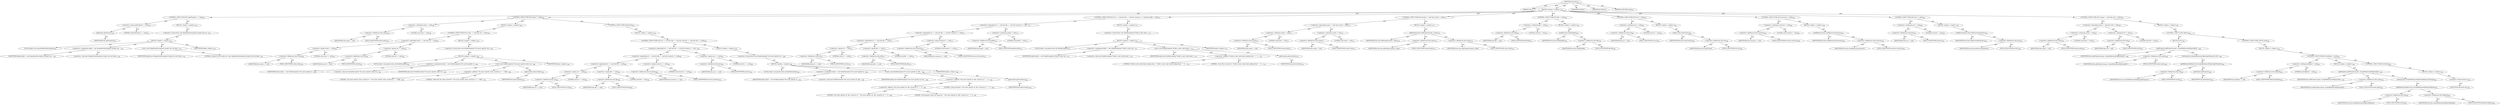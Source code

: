 digraph "execute" {  
"111669149722" [label = <(METHOD,execute)<SUB>353</SUB>> ]
"115964117005" [label = <(PARAM,this)<SUB>353</SUB>> ]
"25769803806" [label = <(BLOCK,&lt;empty&gt;,&lt;empty&gt;)<SUB>353</SUB>> ]
"47244640260" [label = <(CONTROL_STRUCTURE,IF,if (getProject() == null))<SUB>354</SUB>> ]
"30064771134" [label = <(&lt;operator&gt;.equals,getProject() == null)<SUB>354</SUB>> ]
"30064771135" [label = <(getProject,getProject())<SUB>354</SUB>> ]
"68719476755" [label = <(IDENTIFIER,this,getProject())<SUB>354</SUB>> ]
"90194313226" [label = <(LITERAL,null,getProject() == null)<SUB>354</SUB>> ]
"25769803807" [label = <(BLOCK,&lt;empty&gt;,&lt;empty&gt;)<SUB>354</SUB>> ]
"30064771136" [label = <(&lt;operator&gt;.throw,throw new IllegalStateException(&quot;project has no...)<SUB>355</SUB>> ]
"25769803808" [label = <(BLOCK,&lt;empty&gt;,&lt;empty&gt;)<SUB>355</SUB>> ]
"94489280512" [label = <(LOCAL,$obj0: java.lang.IllegalStateException)<SUB>355</SUB>> ]
"30064771137" [label = <(&lt;operator&gt;.assignment,$obj0 = new IllegalStateException(&quot;project has ...)<SUB>355</SUB>> ]
"68719476826" [label = <(IDENTIFIER,$obj0,$obj0 = new IllegalStateException(&quot;project has ...)<SUB>355</SUB>> ]
"30064771138" [label = <(&lt;operator&gt;.alloc,new IllegalStateException(&quot;project has not been...)<SUB>355</SUB>> ]
"30064771139" [label = <(&lt;init&gt;,new IllegalStateException(&quot;project has not been...)<SUB>355</SUB>> ]
"68719476827" [label = <(IDENTIFIER,$obj0,new IllegalStateException(&quot;project has not been...)<SUB>355</SUB>> ]
"90194313227" [label = <(LITERAL,&quot;project has not been set&quot;,new IllegalStateException(&quot;project has not been...)<SUB>355</SUB>> ]
"68719476828" [label = <(IDENTIFIER,$obj0,&lt;empty&gt;)<SUB>355</SUB>> ]
"47244640261" [label = <(CONTROL_STRUCTURE,IF,if (name != null))<SUB>358</SUB>> ]
"30064771140" [label = <(&lt;operator&gt;.notEquals,name != null)<SUB>358</SUB>> ]
"30064771141" [label = <(&lt;operator&gt;.fieldAccess,this.name)<SUB>358</SUB>> ]
"68719476829" [label = <(IDENTIFIER,this,name != null)> ]
"55834574878" [label = <(FIELD_IDENTIFIER,name,name)<SUB>358</SUB>> ]
"90194313228" [label = <(LITERAL,null,name != null)<SUB>358</SUB>> ]
"25769803809" [label = <(BLOCK,&lt;empty&gt;,&lt;empty&gt;)<SUB>358</SUB>> ]
"47244640262" [label = <(CONTROL_STRUCTURE,IF,if (value == null &amp;&amp; ref == null))<SUB>359</SUB>> ]
"30064771142" [label = <(&lt;operator&gt;.logicalAnd,value == null &amp;&amp; ref == null)<SUB>359</SUB>> ]
"30064771143" [label = <(&lt;operator&gt;.equals,value == null)<SUB>359</SUB>> ]
"30064771144" [label = <(&lt;operator&gt;.fieldAccess,this.value)<SUB>359</SUB>> ]
"68719476830" [label = <(IDENTIFIER,this,value == null)> ]
"55834574879" [label = <(FIELD_IDENTIFIER,value,value)<SUB>359</SUB>> ]
"90194313229" [label = <(LITERAL,null,value == null)<SUB>359</SUB>> ]
"30064771145" [label = <(&lt;operator&gt;.equals,ref == null)<SUB>359</SUB>> ]
"30064771146" [label = <(&lt;operator&gt;.fieldAccess,this.ref)<SUB>359</SUB>> ]
"68719476831" [label = <(IDENTIFIER,this,ref == null)> ]
"55834574880" [label = <(FIELD_IDENTIFIER,ref,ref)<SUB>359</SUB>> ]
"90194313230" [label = <(LITERAL,null,ref == null)<SUB>359</SUB>> ]
"25769803810" [label = <(BLOCK,&lt;empty&gt;,&lt;empty&gt;)<SUB>359</SUB>> ]
"30064771147" [label = <(&lt;operator&gt;.throw,throw new BuildException(&quot;You must specify valu...)<SUB>360</SUB>> ]
"25769803811" [label = <(BLOCK,&lt;empty&gt;,&lt;empty&gt;)<SUB>360</SUB>> ]
"94489280513" [label = <(LOCAL,$obj1: org.apache.tools.ant.BuildException)<SUB>360</SUB>> ]
"30064771148" [label = <(&lt;operator&gt;.assignment,$obj1 = new BuildException(&quot;You must specify va...)<SUB>360</SUB>> ]
"68719476832" [label = <(IDENTIFIER,$obj1,$obj1 = new BuildException(&quot;You must specify va...)<SUB>360</SUB>> ]
"30064771149" [label = <(&lt;operator&gt;.alloc,new BuildException(&quot;You must specify value, loc...)<SUB>360</SUB>> ]
"30064771150" [label = <(&lt;init&gt;,new BuildException(&quot;You must specify value, loc...)<SUB>360</SUB>> ]
"68719476833" [label = <(IDENTIFIER,$obj1,new BuildException(&quot;You must specify value, loc...)<SUB>360</SUB>> ]
"30064771151" [label = <(&lt;operator&gt;.addition,&quot;You must specify value, location or &quot; + &quot;refid...)<SUB>360</SUB>> ]
"90194313231" [label = <(LITERAL,&quot;You must specify value, location or &quot;,&quot;You must specify value, location or &quot; + &quot;refid...)<SUB>360</SUB>> ]
"90194313232" [label = <(LITERAL,&quot;refid with the name attribute&quot;,&quot;You must specify value, location or &quot; + &quot;refid...)<SUB>361</SUB>> ]
"30064771152" [label = <(getLocation,getLocation())<SUB>362</SUB>> ]
"68719476756" [label = <(IDENTIFIER,this,getLocation())<SUB>362</SUB>> ]
"68719476834" [label = <(IDENTIFIER,$obj1,&lt;empty&gt;)<SUB>360</SUB>> ]
"47244640263" [label = <(CONTROL_STRUCTURE,ELSE,else)<SUB>364</SUB>> ]
"25769803812" [label = <(BLOCK,&lt;empty&gt;,&lt;empty&gt;)<SUB>364</SUB>> ]
"47244640264" [label = <(CONTROL_STRUCTURE,IF,if (url == null &amp;&amp; file == null &amp;&amp; resource == null &amp;&amp; env == null))<SUB>365</SUB>> ]
"30064771153" [label = <(&lt;operator&gt;.logicalAnd,url == null &amp;&amp; file == null &amp;&amp; resource == null...)<SUB>365</SUB>> ]
"30064771154" [label = <(&lt;operator&gt;.logicalAnd,url == null &amp;&amp; file == null &amp;&amp; resource == null)<SUB>365</SUB>> ]
"30064771155" [label = <(&lt;operator&gt;.logicalAnd,url == null &amp;&amp; file == null)<SUB>365</SUB>> ]
"30064771156" [label = <(&lt;operator&gt;.equals,url == null)<SUB>365</SUB>> ]
"30064771157" [label = <(&lt;operator&gt;.fieldAccess,this.url)<SUB>365</SUB>> ]
"68719476835" [label = <(IDENTIFIER,this,url == null)> ]
"55834574881" [label = <(FIELD_IDENTIFIER,url,url)<SUB>365</SUB>> ]
"90194313233" [label = <(LITERAL,null,url == null)<SUB>365</SUB>> ]
"30064771158" [label = <(&lt;operator&gt;.equals,file == null)<SUB>365</SUB>> ]
"30064771159" [label = <(&lt;operator&gt;.fieldAccess,this.file)<SUB>365</SUB>> ]
"68719476836" [label = <(IDENTIFIER,this,file == null)> ]
"55834574882" [label = <(FIELD_IDENTIFIER,file,file)<SUB>365</SUB>> ]
"90194313234" [label = <(LITERAL,null,file == null)<SUB>365</SUB>> ]
"30064771160" [label = <(&lt;operator&gt;.equals,resource == null)<SUB>365</SUB>> ]
"30064771161" [label = <(&lt;operator&gt;.fieldAccess,this.resource)<SUB>365</SUB>> ]
"68719476837" [label = <(IDENTIFIER,this,resource == null)> ]
"55834574883" [label = <(FIELD_IDENTIFIER,resource,resource)<SUB>365</SUB>> ]
"90194313235" [label = <(LITERAL,null,resource == null)<SUB>365</SUB>> ]
"30064771162" [label = <(&lt;operator&gt;.equals,env == null)<SUB>365</SUB>> ]
"30064771163" [label = <(&lt;operator&gt;.fieldAccess,this.env)<SUB>365</SUB>> ]
"68719476838" [label = <(IDENTIFIER,this,env == null)> ]
"55834574884" [label = <(FIELD_IDENTIFIER,env,env)<SUB>365</SUB>> ]
"90194313236" [label = <(LITERAL,null,env == null)<SUB>365</SUB>> ]
"25769803813" [label = <(BLOCK,&lt;empty&gt;,&lt;empty&gt;)<SUB>365</SUB>> ]
"30064771164" [label = <(&lt;operator&gt;.throw,throw new BuildException(&quot;You must specify url,...)<SUB>366</SUB>> ]
"25769803814" [label = <(BLOCK,&lt;empty&gt;,&lt;empty&gt;)<SUB>366</SUB>> ]
"94489280514" [label = <(LOCAL,$obj2: org.apache.tools.ant.BuildException)<SUB>366</SUB>> ]
"30064771165" [label = <(&lt;operator&gt;.assignment,$obj2 = new BuildException(&quot;You must specify ur...)<SUB>366</SUB>> ]
"68719476839" [label = <(IDENTIFIER,$obj2,$obj2 = new BuildException(&quot;You must specify ur...)<SUB>366</SUB>> ]
"30064771166" [label = <(&lt;operator&gt;.alloc,new BuildException(&quot;You must specify url, file,...)<SUB>366</SUB>> ]
"30064771167" [label = <(&lt;init&gt;,new BuildException(&quot;You must specify url, file,...)<SUB>366</SUB>> ]
"68719476840" [label = <(IDENTIFIER,$obj2,new BuildException(&quot;You must specify url, file,...)<SUB>366</SUB>> ]
"30064771168" [label = <(&lt;operator&gt;.addition,&quot;You must specify url, file, resource or &quot; + &quot;e...)<SUB>366</SUB>> ]
"30064771169" [label = <(&lt;operator&gt;.addition,&quot;You must specify url, file, resource or &quot; + &quot;e...)<SUB>366</SUB>> ]
"90194313237" [label = <(LITERAL,&quot;You must specify url, file, resource or &quot;,&quot;You must specify url, file, resource or &quot; + &quot;e...)<SUB>366</SUB>> ]
"90194313238" [label = <(LITERAL,&quot;environment when not using the &quot;,&quot;You must specify url, file, resource or &quot; + &quot;e...)<SUB>367</SUB>> ]
"90194313239" [label = <(LITERAL,&quot;name attribute&quot;,&quot;You must specify url, file, resource or &quot; + &quot;e...)<SUB>368</SUB>> ]
"30064771170" [label = <(getLocation,getLocation())<SUB>368</SUB>> ]
"68719476757" [label = <(IDENTIFIER,this,getLocation())<SUB>368</SUB>> ]
"68719476841" [label = <(IDENTIFIER,$obj2,&lt;empty&gt;)<SUB>366</SUB>> ]
"47244640265" [label = <(CONTROL_STRUCTURE,IF,if (url == null &amp;&amp; file == null &amp;&amp; resource == null &amp;&amp; prefix != null))<SUB>372</SUB>> ]
"30064771171" [label = <(&lt;operator&gt;.logicalAnd,url == null &amp;&amp; file == null &amp;&amp; resource == null...)<SUB>372</SUB>> ]
"30064771172" [label = <(&lt;operator&gt;.logicalAnd,url == null &amp;&amp; file == null &amp;&amp; resource == null)<SUB>372</SUB>> ]
"30064771173" [label = <(&lt;operator&gt;.logicalAnd,url == null &amp;&amp; file == null)<SUB>372</SUB>> ]
"30064771174" [label = <(&lt;operator&gt;.equals,url == null)<SUB>372</SUB>> ]
"30064771175" [label = <(&lt;operator&gt;.fieldAccess,this.url)<SUB>372</SUB>> ]
"68719476842" [label = <(IDENTIFIER,this,url == null)> ]
"55834574885" [label = <(FIELD_IDENTIFIER,url,url)<SUB>372</SUB>> ]
"90194313240" [label = <(LITERAL,null,url == null)<SUB>372</SUB>> ]
"30064771176" [label = <(&lt;operator&gt;.equals,file == null)<SUB>372</SUB>> ]
"30064771177" [label = <(&lt;operator&gt;.fieldAccess,this.file)<SUB>372</SUB>> ]
"68719476843" [label = <(IDENTIFIER,this,file == null)> ]
"55834574886" [label = <(FIELD_IDENTIFIER,file,file)<SUB>372</SUB>> ]
"90194313241" [label = <(LITERAL,null,file == null)<SUB>372</SUB>> ]
"30064771178" [label = <(&lt;operator&gt;.equals,resource == null)<SUB>372</SUB>> ]
"30064771179" [label = <(&lt;operator&gt;.fieldAccess,this.resource)<SUB>372</SUB>> ]
"68719476844" [label = <(IDENTIFIER,this,resource == null)> ]
"55834574887" [label = <(FIELD_IDENTIFIER,resource,resource)<SUB>372</SUB>> ]
"90194313242" [label = <(LITERAL,null,resource == null)<SUB>372</SUB>> ]
"30064771180" [label = <(&lt;operator&gt;.notEquals,prefix != null)<SUB>372</SUB>> ]
"30064771181" [label = <(&lt;operator&gt;.fieldAccess,this.prefix)<SUB>372</SUB>> ]
"68719476845" [label = <(IDENTIFIER,this,prefix != null)> ]
"55834574888" [label = <(FIELD_IDENTIFIER,prefix,prefix)<SUB>372</SUB>> ]
"90194313243" [label = <(LITERAL,null,prefix != null)<SUB>372</SUB>> ]
"25769803815" [label = <(BLOCK,&lt;empty&gt;,&lt;empty&gt;)<SUB>372</SUB>> ]
"30064771182" [label = <(&lt;operator&gt;.throw,throw new BuildException(&quot;Prefix is only valid ...)<SUB>373</SUB>> ]
"25769803816" [label = <(BLOCK,&lt;empty&gt;,&lt;empty&gt;)<SUB>373</SUB>> ]
"94489280515" [label = <(LOCAL,$obj3: org.apache.tools.ant.BuildException)<SUB>373</SUB>> ]
"30064771183" [label = <(&lt;operator&gt;.assignment,$obj3 = new BuildException(&quot;Prefix is only vali...)<SUB>373</SUB>> ]
"68719476846" [label = <(IDENTIFIER,$obj3,$obj3 = new BuildException(&quot;Prefix is only vali...)<SUB>373</SUB>> ]
"30064771184" [label = <(&lt;operator&gt;.alloc,new BuildException(&quot;Prefix is only valid when l...)<SUB>373</SUB>> ]
"30064771185" [label = <(&lt;init&gt;,new BuildException(&quot;Prefix is only valid when l...)<SUB>373</SUB>> ]
"68719476847" [label = <(IDENTIFIER,$obj3,new BuildException(&quot;Prefix is only valid when l...)<SUB>373</SUB>> ]
"30064771186" [label = <(&lt;operator&gt;.addition,&quot;Prefix is only valid when loading from &quot; + &quot;a ...)<SUB>373</SUB>> ]
"90194313244" [label = <(LITERAL,&quot;Prefix is only valid when loading from &quot;,&quot;Prefix is only valid when loading from &quot; + &quot;a ...)<SUB>373</SUB>> ]
"90194313245" [label = <(LITERAL,&quot;a url, file or resource&quot;,&quot;Prefix is only valid when loading from &quot; + &quot;a ...)<SUB>374</SUB>> ]
"30064771187" [label = <(getLocation,getLocation())<SUB>374</SUB>> ]
"68719476758" [label = <(IDENTIFIER,this,getLocation())<SUB>374</SUB>> ]
"68719476848" [label = <(IDENTIFIER,$obj3,&lt;empty&gt;)<SUB>373</SUB>> ]
"47244640266" [label = <(CONTROL_STRUCTURE,IF,if ((name != null) &amp;&amp; (value != null)))<SUB>377</SUB>> ]
"30064771188" [label = <(&lt;operator&gt;.logicalAnd,(name != null) &amp;&amp; (value != null))<SUB>377</SUB>> ]
"30064771189" [label = <(&lt;operator&gt;.notEquals,name != null)<SUB>377</SUB>> ]
"30064771190" [label = <(&lt;operator&gt;.fieldAccess,this.name)<SUB>377</SUB>> ]
"68719476849" [label = <(IDENTIFIER,this,name != null)> ]
"55834574889" [label = <(FIELD_IDENTIFIER,name,name)<SUB>377</SUB>> ]
"90194313246" [label = <(LITERAL,null,name != null)<SUB>377</SUB>> ]
"30064771191" [label = <(&lt;operator&gt;.notEquals,value != null)<SUB>377</SUB>> ]
"30064771192" [label = <(&lt;operator&gt;.fieldAccess,this.value)<SUB>377</SUB>> ]
"68719476850" [label = <(IDENTIFIER,this,value != null)> ]
"55834574890" [label = <(FIELD_IDENTIFIER,value,value)<SUB>377</SUB>> ]
"90194313247" [label = <(LITERAL,null,value != null)<SUB>377</SUB>> ]
"25769803817" [label = <(BLOCK,&lt;empty&gt;,&lt;empty&gt;)<SUB>377</SUB>> ]
"30064771193" [label = <(addProperty,this.addProperty(name, value))<SUB>378</SUB>> ]
"68719476759" [label = <(IDENTIFIER,this,this.addProperty(name, value))<SUB>378</SUB>> ]
"30064771194" [label = <(&lt;operator&gt;.fieldAccess,this.name)<SUB>378</SUB>> ]
"68719476851" [label = <(IDENTIFIER,this,this.addProperty(name, value))> ]
"55834574891" [label = <(FIELD_IDENTIFIER,name,name)<SUB>378</SUB>> ]
"30064771195" [label = <(&lt;operator&gt;.fieldAccess,this.value)<SUB>378</SUB>> ]
"68719476852" [label = <(IDENTIFIER,this,this.addProperty(name, value))> ]
"55834574892" [label = <(FIELD_IDENTIFIER,value,value)<SUB>378</SUB>> ]
"47244640267" [label = <(CONTROL_STRUCTURE,IF,if (file != null))<SUB>381</SUB>> ]
"30064771196" [label = <(&lt;operator&gt;.notEquals,file != null)<SUB>381</SUB>> ]
"30064771197" [label = <(&lt;operator&gt;.fieldAccess,this.file)<SUB>381</SUB>> ]
"68719476853" [label = <(IDENTIFIER,this,file != null)> ]
"55834574893" [label = <(FIELD_IDENTIFIER,file,file)<SUB>381</SUB>> ]
"90194313248" [label = <(LITERAL,null,file != null)<SUB>381</SUB>> ]
"25769803818" [label = <(BLOCK,&lt;empty&gt;,&lt;empty&gt;)<SUB>381</SUB>> ]
"30064771198" [label = <(loadFile,this.loadFile(file))<SUB>382</SUB>> ]
"68719476760" [label = <(IDENTIFIER,this,this.loadFile(file))<SUB>382</SUB>> ]
"30064771199" [label = <(&lt;operator&gt;.fieldAccess,this.file)<SUB>382</SUB>> ]
"68719476854" [label = <(IDENTIFIER,this,this.loadFile(file))> ]
"55834574894" [label = <(FIELD_IDENTIFIER,file,file)<SUB>382</SUB>> ]
"47244640268" [label = <(CONTROL_STRUCTURE,IF,if (url != null))<SUB>385</SUB>> ]
"30064771200" [label = <(&lt;operator&gt;.notEquals,url != null)<SUB>385</SUB>> ]
"30064771201" [label = <(&lt;operator&gt;.fieldAccess,this.url)<SUB>385</SUB>> ]
"68719476855" [label = <(IDENTIFIER,this,url != null)> ]
"55834574895" [label = <(FIELD_IDENTIFIER,url,url)<SUB>385</SUB>> ]
"90194313249" [label = <(LITERAL,null,url != null)<SUB>385</SUB>> ]
"25769803819" [label = <(BLOCK,&lt;empty&gt;,&lt;empty&gt;)<SUB>385</SUB>> ]
"30064771202" [label = <(loadUrl,this.loadUrl(url))<SUB>386</SUB>> ]
"68719476761" [label = <(IDENTIFIER,this,this.loadUrl(url))<SUB>386</SUB>> ]
"30064771203" [label = <(&lt;operator&gt;.fieldAccess,this.url)<SUB>386</SUB>> ]
"68719476856" [label = <(IDENTIFIER,this,this.loadUrl(url))> ]
"55834574896" [label = <(FIELD_IDENTIFIER,url,url)<SUB>386</SUB>> ]
"47244640269" [label = <(CONTROL_STRUCTURE,IF,if (resource != null))<SUB>389</SUB>> ]
"30064771204" [label = <(&lt;operator&gt;.notEquals,resource != null)<SUB>389</SUB>> ]
"30064771205" [label = <(&lt;operator&gt;.fieldAccess,this.resource)<SUB>389</SUB>> ]
"68719476857" [label = <(IDENTIFIER,this,resource != null)> ]
"55834574897" [label = <(FIELD_IDENTIFIER,resource,resource)<SUB>389</SUB>> ]
"90194313250" [label = <(LITERAL,null,resource != null)<SUB>389</SUB>> ]
"25769803820" [label = <(BLOCK,&lt;empty&gt;,&lt;empty&gt;)<SUB>389</SUB>> ]
"30064771206" [label = <(loadResource,this.loadResource(resource))<SUB>390</SUB>> ]
"68719476762" [label = <(IDENTIFIER,this,this.loadResource(resource))<SUB>390</SUB>> ]
"30064771207" [label = <(&lt;operator&gt;.fieldAccess,this.resource)<SUB>390</SUB>> ]
"68719476858" [label = <(IDENTIFIER,this,this.loadResource(resource))> ]
"55834574898" [label = <(FIELD_IDENTIFIER,resource,resource)<SUB>390</SUB>> ]
"47244640270" [label = <(CONTROL_STRUCTURE,IF,if (env != null))<SUB>393</SUB>> ]
"30064771208" [label = <(&lt;operator&gt;.notEquals,env != null)<SUB>393</SUB>> ]
"30064771209" [label = <(&lt;operator&gt;.fieldAccess,this.env)<SUB>393</SUB>> ]
"68719476859" [label = <(IDENTIFIER,this,env != null)> ]
"55834574899" [label = <(FIELD_IDENTIFIER,env,env)<SUB>393</SUB>> ]
"90194313251" [label = <(LITERAL,null,env != null)<SUB>393</SUB>> ]
"25769803821" [label = <(BLOCK,&lt;empty&gt;,&lt;empty&gt;)<SUB>393</SUB>> ]
"30064771210" [label = <(loadEnvironment,this.loadEnvironment(env))<SUB>394</SUB>> ]
"68719476763" [label = <(IDENTIFIER,this,this.loadEnvironment(env))<SUB>394</SUB>> ]
"30064771211" [label = <(&lt;operator&gt;.fieldAccess,this.env)<SUB>394</SUB>> ]
"68719476860" [label = <(IDENTIFIER,this,this.loadEnvironment(env))> ]
"55834574900" [label = <(FIELD_IDENTIFIER,env,env)<SUB>394</SUB>> ]
"47244640271" [label = <(CONTROL_STRUCTURE,IF,if ((name != null) &amp;&amp; (ref != null)))<SUB>397</SUB>> ]
"30064771212" [label = <(&lt;operator&gt;.logicalAnd,(name != null) &amp;&amp; (ref != null))<SUB>397</SUB>> ]
"30064771213" [label = <(&lt;operator&gt;.notEquals,name != null)<SUB>397</SUB>> ]
"30064771214" [label = <(&lt;operator&gt;.fieldAccess,this.name)<SUB>397</SUB>> ]
"68719476861" [label = <(IDENTIFIER,this,name != null)> ]
"55834574901" [label = <(FIELD_IDENTIFIER,name,name)<SUB>397</SUB>> ]
"90194313252" [label = <(LITERAL,null,name != null)<SUB>397</SUB>> ]
"30064771215" [label = <(&lt;operator&gt;.notEquals,ref != null)<SUB>397</SUB>> ]
"30064771216" [label = <(&lt;operator&gt;.fieldAccess,this.ref)<SUB>397</SUB>> ]
"68719476862" [label = <(IDENTIFIER,this,ref != null)> ]
"55834574902" [label = <(FIELD_IDENTIFIER,ref,ref)<SUB>397</SUB>> ]
"90194313253" [label = <(LITERAL,null,ref != null)<SUB>397</SUB>> ]
"25769803822" [label = <(BLOCK,&lt;empty&gt;,&lt;empty&gt;)<SUB>397</SUB>> ]
"47244640272" [label = <(CONTROL_STRUCTURE,TRY,try)<SUB>398</SUB>> ]
"25769803823" [label = <(BLOCK,try,try)<SUB>398</SUB>> ]
"30064771217" [label = <(addProperty,addProperty(name, ref.getReferencedObject(getPr...)<SUB>399</SUB>> ]
"68719476765" [label = <(IDENTIFIER,this,addProperty(name, ref.getReferencedObject(getPr...)<SUB>399</SUB>> ]
"30064771218" [label = <(&lt;operator&gt;.fieldAccess,this.name)<SUB>399</SUB>> ]
"68719476863" [label = <(IDENTIFIER,this,addProperty(name, ref.getReferencedObject(getPr...)> ]
"55834574903" [label = <(FIELD_IDENTIFIER,name,name)<SUB>399</SUB>> ]
"30064771219" [label = <(toString,this.ref.getReferencedObject(getProject()).toSt...)<SUB>400</SUB>> ]
"30064771220" [label = <(getReferencedObject,this.ref.getReferencedObject(getProject()))<SUB>400</SUB>> ]
"30064771221" [label = <(&lt;operator&gt;.fieldAccess,this.ref)<SUB>400</SUB>> ]
"68719476864" [label = <(IDENTIFIER,this,this.ref.getReferencedObject(getProject()))> ]
"55834574904" [label = <(FIELD_IDENTIFIER,ref,ref)<SUB>400</SUB>> ]
"30064771222" [label = <(getProject,getProject())<SUB>400</SUB>> ]
"68719476764" [label = <(IDENTIFIER,this,getProject())<SUB>400</SUB>> ]
"47244640273" [label = <(CONTROL_STRUCTURE,CATCH,catch)<SUB>401</SUB>> ]
"25769803824" [label = <(BLOCK,&lt;empty&gt;,&lt;empty&gt;)<SUB>401</SUB>> ]
"47244640274" [label = <(CONTROL_STRUCTURE,IF,if (fallback != null))<SUB>402</SUB>> ]
"30064771223" [label = <(&lt;operator&gt;.notEquals,fallback != null)<SUB>402</SUB>> ]
"30064771224" [label = <(&lt;operator&gt;.fieldAccess,this.fallback)<SUB>402</SUB>> ]
"68719476865" [label = <(IDENTIFIER,this,fallback != null)> ]
"55834574905" [label = <(FIELD_IDENTIFIER,fallback,fallback)<SUB>402</SUB>> ]
"90194313254" [label = <(LITERAL,null,fallback != null)<SUB>402</SUB>> ]
"25769803825" [label = <(BLOCK,&lt;empty&gt;,&lt;empty&gt;)<SUB>402</SUB>> ]
"30064771225" [label = <(addProperty,addProperty(name, ref.getReferencedObject(fallb...)<SUB>403</SUB>> ]
"68719476766" [label = <(IDENTIFIER,this,addProperty(name, ref.getReferencedObject(fallb...)<SUB>403</SUB>> ]
"30064771226" [label = <(&lt;operator&gt;.fieldAccess,this.name)<SUB>403</SUB>> ]
"68719476866" [label = <(IDENTIFIER,this,addProperty(name, ref.getReferencedObject(fallb...)> ]
"55834574906" [label = <(FIELD_IDENTIFIER,name,name)<SUB>403</SUB>> ]
"30064771227" [label = <(toString,this.ref.getReferencedObject(fallback).toString())<SUB>404</SUB>> ]
"30064771228" [label = <(getReferencedObject,this.ref.getReferencedObject(fallback))<SUB>404</SUB>> ]
"30064771229" [label = <(&lt;operator&gt;.fieldAccess,this.ref)<SUB>404</SUB>> ]
"68719476867" [label = <(IDENTIFIER,this,this.ref.getReferencedObject(fallback))> ]
"55834574907" [label = <(FIELD_IDENTIFIER,ref,ref)<SUB>404</SUB>> ]
"30064771230" [label = <(&lt;operator&gt;.fieldAccess,this.fallback)<SUB>404</SUB>> ]
"68719476868" [label = <(IDENTIFIER,this,this.ref.getReferencedObject(fallback))> ]
"55834574908" [label = <(FIELD_IDENTIFIER,fallback,fallback)<SUB>404</SUB>> ]
"47244640275" [label = <(CONTROL_STRUCTURE,ELSE,else)<SUB>405</SUB>> ]
"25769803826" [label = <(BLOCK,&lt;empty&gt;,&lt;empty&gt;)<SUB>405</SUB>> ]
"30064771231" [label = <(&lt;operator&gt;.throw,throw be;)<SUB>406</SUB>> ]
"68719476869" [label = <(IDENTIFIER,be,throw be;)<SUB>406</SUB>> ]
"133143986239" [label = <(MODIFIER,PUBLIC)> ]
"133143986240" [label = <(MODIFIER,VIRTUAL)> ]
"128849018906" [label = <(METHOD_RETURN,void)<SUB>353</SUB>> ]
  "111669149722" -> "115964117005"  [ label = "AST: "] 
  "111669149722" -> "25769803806"  [ label = "AST: "] 
  "111669149722" -> "133143986239"  [ label = "AST: "] 
  "111669149722" -> "133143986240"  [ label = "AST: "] 
  "111669149722" -> "128849018906"  [ label = "AST: "] 
  "25769803806" -> "47244640260"  [ label = "AST: "] 
  "25769803806" -> "47244640261"  [ label = "AST: "] 
  "25769803806" -> "47244640265"  [ label = "AST: "] 
  "25769803806" -> "47244640266"  [ label = "AST: "] 
  "25769803806" -> "47244640267"  [ label = "AST: "] 
  "25769803806" -> "47244640268"  [ label = "AST: "] 
  "25769803806" -> "47244640269"  [ label = "AST: "] 
  "25769803806" -> "47244640270"  [ label = "AST: "] 
  "25769803806" -> "47244640271"  [ label = "AST: "] 
  "47244640260" -> "30064771134"  [ label = "AST: "] 
  "47244640260" -> "25769803807"  [ label = "AST: "] 
  "30064771134" -> "30064771135"  [ label = "AST: "] 
  "30064771134" -> "90194313226"  [ label = "AST: "] 
  "30064771135" -> "68719476755"  [ label = "AST: "] 
  "25769803807" -> "30064771136"  [ label = "AST: "] 
  "30064771136" -> "25769803808"  [ label = "AST: "] 
  "25769803808" -> "94489280512"  [ label = "AST: "] 
  "25769803808" -> "30064771137"  [ label = "AST: "] 
  "25769803808" -> "30064771139"  [ label = "AST: "] 
  "25769803808" -> "68719476828"  [ label = "AST: "] 
  "30064771137" -> "68719476826"  [ label = "AST: "] 
  "30064771137" -> "30064771138"  [ label = "AST: "] 
  "30064771139" -> "68719476827"  [ label = "AST: "] 
  "30064771139" -> "90194313227"  [ label = "AST: "] 
  "47244640261" -> "30064771140"  [ label = "AST: "] 
  "47244640261" -> "25769803809"  [ label = "AST: "] 
  "47244640261" -> "47244640263"  [ label = "AST: "] 
  "30064771140" -> "30064771141"  [ label = "AST: "] 
  "30064771140" -> "90194313228"  [ label = "AST: "] 
  "30064771141" -> "68719476829"  [ label = "AST: "] 
  "30064771141" -> "55834574878"  [ label = "AST: "] 
  "25769803809" -> "47244640262"  [ label = "AST: "] 
  "47244640262" -> "30064771142"  [ label = "AST: "] 
  "47244640262" -> "25769803810"  [ label = "AST: "] 
  "30064771142" -> "30064771143"  [ label = "AST: "] 
  "30064771142" -> "30064771145"  [ label = "AST: "] 
  "30064771143" -> "30064771144"  [ label = "AST: "] 
  "30064771143" -> "90194313229"  [ label = "AST: "] 
  "30064771144" -> "68719476830"  [ label = "AST: "] 
  "30064771144" -> "55834574879"  [ label = "AST: "] 
  "30064771145" -> "30064771146"  [ label = "AST: "] 
  "30064771145" -> "90194313230"  [ label = "AST: "] 
  "30064771146" -> "68719476831"  [ label = "AST: "] 
  "30064771146" -> "55834574880"  [ label = "AST: "] 
  "25769803810" -> "30064771147"  [ label = "AST: "] 
  "30064771147" -> "25769803811"  [ label = "AST: "] 
  "25769803811" -> "94489280513"  [ label = "AST: "] 
  "25769803811" -> "30064771148"  [ label = "AST: "] 
  "25769803811" -> "30064771150"  [ label = "AST: "] 
  "25769803811" -> "68719476834"  [ label = "AST: "] 
  "30064771148" -> "68719476832"  [ label = "AST: "] 
  "30064771148" -> "30064771149"  [ label = "AST: "] 
  "30064771150" -> "68719476833"  [ label = "AST: "] 
  "30064771150" -> "30064771151"  [ label = "AST: "] 
  "30064771150" -> "30064771152"  [ label = "AST: "] 
  "30064771151" -> "90194313231"  [ label = "AST: "] 
  "30064771151" -> "90194313232"  [ label = "AST: "] 
  "30064771152" -> "68719476756"  [ label = "AST: "] 
  "47244640263" -> "25769803812"  [ label = "AST: "] 
  "25769803812" -> "47244640264"  [ label = "AST: "] 
  "47244640264" -> "30064771153"  [ label = "AST: "] 
  "47244640264" -> "25769803813"  [ label = "AST: "] 
  "30064771153" -> "30064771154"  [ label = "AST: "] 
  "30064771153" -> "30064771162"  [ label = "AST: "] 
  "30064771154" -> "30064771155"  [ label = "AST: "] 
  "30064771154" -> "30064771160"  [ label = "AST: "] 
  "30064771155" -> "30064771156"  [ label = "AST: "] 
  "30064771155" -> "30064771158"  [ label = "AST: "] 
  "30064771156" -> "30064771157"  [ label = "AST: "] 
  "30064771156" -> "90194313233"  [ label = "AST: "] 
  "30064771157" -> "68719476835"  [ label = "AST: "] 
  "30064771157" -> "55834574881"  [ label = "AST: "] 
  "30064771158" -> "30064771159"  [ label = "AST: "] 
  "30064771158" -> "90194313234"  [ label = "AST: "] 
  "30064771159" -> "68719476836"  [ label = "AST: "] 
  "30064771159" -> "55834574882"  [ label = "AST: "] 
  "30064771160" -> "30064771161"  [ label = "AST: "] 
  "30064771160" -> "90194313235"  [ label = "AST: "] 
  "30064771161" -> "68719476837"  [ label = "AST: "] 
  "30064771161" -> "55834574883"  [ label = "AST: "] 
  "30064771162" -> "30064771163"  [ label = "AST: "] 
  "30064771162" -> "90194313236"  [ label = "AST: "] 
  "30064771163" -> "68719476838"  [ label = "AST: "] 
  "30064771163" -> "55834574884"  [ label = "AST: "] 
  "25769803813" -> "30064771164"  [ label = "AST: "] 
  "30064771164" -> "25769803814"  [ label = "AST: "] 
  "25769803814" -> "94489280514"  [ label = "AST: "] 
  "25769803814" -> "30064771165"  [ label = "AST: "] 
  "25769803814" -> "30064771167"  [ label = "AST: "] 
  "25769803814" -> "68719476841"  [ label = "AST: "] 
  "30064771165" -> "68719476839"  [ label = "AST: "] 
  "30064771165" -> "30064771166"  [ label = "AST: "] 
  "30064771167" -> "68719476840"  [ label = "AST: "] 
  "30064771167" -> "30064771168"  [ label = "AST: "] 
  "30064771167" -> "30064771170"  [ label = "AST: "] 
  "30064771168" -> "30064771169"  [ label = "AST: "] 
  "30064771168" -> "90194313239"  [ label = "AST: "] 
  "30064771169" -> "90194313237"  [ label = "AST: "] 
  "30064771169" -> "90194313238"  [ label = "AST: "] 
  "30064771170" -> "68719476757"  [ label = "AST: "] 
  "47244640265" -> "30064771171"  [ label = "AST: "] 
  "47244640265" -> "25769803815"  [ label = "AST: "] 
  "30064771171" -> "30064771172"  [ label = "AST: "] 
  "30064771171" -> "30064771180"  [ label = "AST: "] 
  "30064771172" -> "30064771173"  [ label = "AST: "] 
  "30064771172" -> "30064771178"  [ label = "AST: "] 
  "30064771173" -> "30064771174"  [ label = "AST: "] 
  "30064771173" -> "30064771176"  [ label = "AST: "] 
  "30064771174" -> "30064771175"  [ label = "AST: "] 
  "30064771174" -> "90194313240"  [ label = "AST: "] 
  "30064771175" -> "68719476842"  [ label = "AST: "] 
  "30064771175" -> "55834574885"  [ label = "AST: "] 
  "30064771176" -> "30064771177"  [ label = "AST: "] 
  "30064771176" -> "90194313241"  [ label = "AST: "] 
  "30064771177" -> "68719476843"  [ label = "AST: "] 
  "30064771177" -> "55834574886"  [ label = "AST: "] 
  "30064771178" -> "30064771179"  [ label = "AST: "] 
  "30064771178" -> "90194313242"  [ label = "AST: "] 
  "30064771179" -> "68719476844"  [ label = "AST: "] 
  "30064771179" -> "55834574887"  [ label = "AST: "] 
  "30064771180" -> "30064771181"  [ label = "AST: "] 
  "30064771180" -> "90194313243"  [ label = "AST: "] 
  "30064771181" -> "68719476845"  [ label = "AST: "] 
  "30064771181" -> "55834574888"  [ label = "AST: "] 
  "25769803815" -> "30064771182"  [ label = "AST: "] 
  "30064771182" -> "25769803816"  [ label = "AST: "] 
  "25769803816" -> "94489280515"  [ label = "AST: "] 
  "25769803816" -> "30064771183"  [ label = "AST: "] 
  "25769803816" -> "30064771185"  [ label = "AST: "] 
  "25769803816" -> "68719476848"  [ label = "AST: "] 
  "30064771183" -> "68719476846"  [ label = "AST: "] 
  "30064771183" -> "30064771184"  [ label = "AST: "] 
  "30064771185" -> "68719476847"  [ label = "AST: "] 
  "30064771185" -> "30064771186"  [ label = "AST: "] 
  "30064771185" -> "30064771187"  [ label = "AST: "] 
  "30064771186" -> "90194313244"  [ label = "AST: "] 
  "30064771186" -> "90194313245"  [ label = "AST: "] 
  "30064771187" -> "68719476758"  [ label = "AST: "] 
  "47244640266" -> "30064771188"  [ label = "AST: "] 
  "47244640266" -> "25769803817"  [ label = "AST: "] 
  "30064771188" -> "30064771189"  [ label = "AST: "] 
  "30064771188" -> "30064771191"  [ label = "AST: "] 
  "30064771189" -> "30064771190"  [ label = "AST: "] 
  "30064771189" -> "90194313246"  [ label = "AST: "] 
  "30064771190" -> "68719476849"  [ label = "AST: "] 
  "30064771190" -> "55834574889"  [ label = "AST: "] 
  "30064771191" -> "30064771192"  [ label = "AST: "] 
  "30064771191" -> "90194313247"  [ label = "AST: "] 
  "30064771192" -> "68719476850"  [ label = "AST: "] 
  "30064771192" -> "55834574890"  [ label = "AST: "] 
  "25769803817" -> "30064771193"  [ label = "AST: "] 
  "30064771193" -> "68719476759"  [ label = "AST: "] 
  "30064771193" -> "30064771194"  [ label = "AST: "] 
  "30064771193" -> "30064771195"  [ label = "AST: "] 
  "30064771194" -> "68719476851"  [ label = "AST: "] 
  "30064771194" -> "55834574891"  [ label = "AST: "] 
  "30064771195" -> "68719476852"  [ label = "AST: "] 
  "30064771195" -> "55834574892"  [ label = "AST: "] 
  "47244640267" -> "30064771196"  [ label = "AST: "] 
  "47244640267" -> "25769803818"  [ label = "AST: "] 
  "30064771196" -> "30064771197"  [ label = "AST: "] 
  "30064771196" -> "90194313248"  [ label = "AST: "] 
  "30064771197" -> "68719476853"  [ label = "AST: "] 
  "30064771197" -> "55834574893"  [ label = "AST: "] 
  "25769803818" -> "30064771198"  [ label = "AST: "] 
  "30064771198" -> "68719476760"  [ label = "AST: "] 
  "30064771198" -> "30064771199"  [ label = "AST: "] 
  "30064771199" -> "68719476854"  [ label = "AST: "] 
  "30064771199" -> "55834574894"  [ label = "AST: "] 
  "47244640268" -> "30064771200"  [ label = "AST: "] 
  "47244640268" -> "25769803819"  [ label = "AST: "] 
  "30064771200" -> "30064771201"  [ label = "AST: "] 
  "30064771200" -> "90194313249"  [ label = "AST: "] 
  "30064771201" -> "68719476855"  [ label = "AST: "] 
  "30064771201" -> "55834574895"  [ label = "AST: "] 
  "25769803819" -> "30064771202"  [ label = "AST: "] 
  "30064771202" -> "68719476761"  [ label = "AST: "] 
  "30064771202" -> "30064771203"  [ label = "AST: "] 
  "30064771203" -> "68719476856"  [ label = "AST: "] 
  "30064771203" -> "55834574896"  [ label = "AST: "] 
  "47244640269" -> "30064771204"  [ label = "AST: "] 
  "47244640269" -> "25769803820"  [ label = "AST: "] 
  "30064771204" -> "30064771205"  [ label = "AST: "] 
  "30064771204" -> "90194313250"  [ label = "AST: "] 
  "30064771205" -> "68719476857"  [ label = "AST: "] 
  "30064771205" -> "55834574897"  [ label = "AST: "] 
  "25769803820" -> "30064771206"  [ label = "AST: "] 
  "30064771206" -> "68719476762"  [ label = "AST: "] 
  "30064771206" -> "30064771207"  [ label = "AST: "] 
  "30064771207" -> "68719476858"  [ label = "AST: "] 
  "30064771207" -> "55834574898"  [ label = "AST: "] 
  "47244640270" -> "30064771208"  [ label = "AST: "] 
  "47244640270" -> "25769803821"  [ label = "AST: "] 
  "30064771208" -> "30064771209"  [ label = "AST: "] 
  "30064771208" -> "90194313251"  [ label = "AST: "] 
  "30064771209" -> "68719476859"  [ label = "AST: "] 
  "30064771209" -> "55834574899"  [ label = "AST: "] 
  "25769803821" -> "30064771210"  [ label = "AST: "] 
  "30064771210" -> "68719476763"  [ label = "AST: "] 
  "30064771210" -> "30064771211"  [ label = "AST: "] 
  "30064771211" -> "68719476860"  [ label = "AST: "] 
  "30064771211" -> "55834574900"  [ label = "AST: "] 
  "47244640271" -> "30064771212"  [ label = "AST: "] 
  "47244640271" -> "25769803822"  [ label = "AST: "] 
  "30064771212" -> "30064771213"  [ label = "AST: "] 
  "30064771212" -> "30064771215"  [ label = "AST: "] 
  "30064771213" -> "30064771214"  [ label = "AST: "] 
  "30064771213" -> "90194313252"  [ label = "AST: "] 
  "30064771214" -> "68719476861"  [ label = "AST: "] 
  "30064771214" -> "55834574901"  [ label = "AST: "] 
  "30064771215" -> "30064771216"  [ label = "AST: "] 
  "30064771215" -> "90194313253"  [ label = "AST: "] 
  "30064771216" -> "68719476862"  [ label = "AST: "] 
  "30064771216" -> "55834574902"  [ label = "AST: "] 
  "25769803822" -> "47244640272"  [ label = "AST: "] 
  "47244640272" -> "25769803823"  [ label = "AST: "] 
  "47244640272" -> "47244640273"  [ label = "AST: "] 
  "25769803823" -> "30064771217"  [ label = "AST: "] 
  "30064771217" -> "68719476765"  [ label = "AST: "] 
  "30064771217" -> "30064771218"  [ label = "AST: "] 
  "30064771217" -> "30064771219"  [ label = "AST: "] 
  "30064771218" -> "68719476863"  [ label = "AST: "] 
  "30064771218" -> "55834574903"  [ label = "AST: "] 
  "30064771219" -> "30064771220"  [ label = "AST: "] 
  "30064771220" -> "30064771221"  [ label = "AST: "] 
  "30064771220" -> "30064771222"  [ label = "AST: "] 
  "30064771221" -> "68719476864"  [ label = "AST: "] 
  "30064771221" -> "55834574904"  [ label = "AST: "] 
  "30064771222" -> "68719476764"  [ label = "AST: "] 
  "47244640273" -> "25769803824"  [ label = "AST: "] 
  "25769803824" -> "47244640274"  [ label = "AST: "] 
  "47244640274" -> "30064771223"  [ label = "AST: "] 
  "47244640274" -> "25769803825"  [ label = "AST: "] 
  "47244640274" -> "47244640275"  [ label = "AST: "] 
  "30064771223" -> "30064771224"  [ label = "AST: "] 
  "30064771223" -> "90194313254"  [ label = "AST: "] 
  "30064771224" -> "68719476865"  [ label = "AST: "] 
  "30064771224" -> "55834574905"  [ label = "AST: "] 
  "25769803825" -> "30064771225"  [ label = "AST: "] 
  "30064771225" -> "68719476766"  [ label = "AST: "] 
  "30064771225" -> "30064771226"  [ label = "AST: "] 
  "30064771225" -> "30064771227"  [ label = "AST: "] 
  "30064771226" -> "68719476866"  [ label = "AST: "] 
  "30064771226" -> "55834574906"  [ label = "AST: "] 
  "30064771227" -> "30064771228"  [ label = "AST: "] 
  "30064771228" -> "30064771229"  [ label = "AST: "] 
  "30064771228" -> "30064771230"  [ label = "AST: "] 
  "30064771229" -> "68719476867"  [ label = "AST: "] 
  "30064771229" -> "55834574907"  [ label = "AST: "] 
  "30064771230" -> "68719476868"  [ label = "AST: "] 
  "30064771230" -> "55834574908"  [ label = "AST: "] 
  "47244640275" -> "25769803826"  [ label = "AST: "] 
  "25769803826" -> "30064771231"  [ label = "AST: "] 
  "30064771231" -> "68719476869"  [ label = "AST: "] 
  "111669149722" -> "115964117005"  [ label = "DDG: "] 
}
